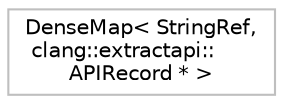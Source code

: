 digraph "Graphical Class Hierarchy"
{
 // LATEX_PDF_SIZE
  bgcolor="transparent";
  edge [fontname="Helvetica",fontsize="10",labelfontname="Helvetica",labelfontsize="10"];
  node [fontname="Helvetica",fontsize="10",shape=record];
  rankdir="LR";
  Node0 [label="DenseMap\< StringRef,\l clang::extractapi::\lAPIRecord * \>",height=0.2,width=0.4,color="grey75",tooltip=" "];
}
